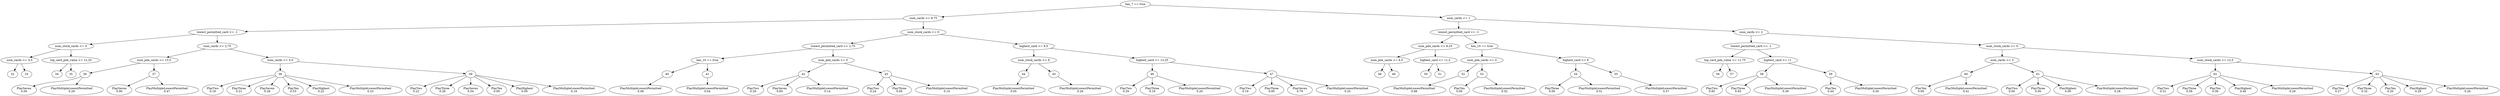 digraph Tree {
node1 [label="has_7 == true"];
node2 [label="num_cards <= 8,75"];
node4 [label="lowest_permitted_card <= -1"];
node8 [label="num_stock_cards <= 0"];
node16 [label="num_cards <= 4,5"];
node32 [label="32"];
node33 [label="33"];
node17 [label="top_card_pile_value <= 12,25"];
node34 [label="34"];
node35 [label="35"];
node9 [label="num_cards <= 2,75"];
node18 [label="num_pile_cards <= 13,5"];
node36 [label="36"];
node128 [label="PlaySeven\n0.00"];
node135 [label="PlayMultipleLowestPermitted\n0.29"];
node37 [label="37"];
node143 [label="PlaySeven\n0.90"];
node150 [label="PlayMultipleLowestPermitted\n0.47"];
node19 [label="num_cards <= 5,5"];
node38 [label="38"];
node154 [label="PlayTwo\n0.18"];
node156 [label="PlayThree\n0.21"];
node158 [label="PlaySeven\n0.28"];
node160 [label="PlayTen\n0.53"];
node162 [label="PlayHighest\n0.22"];
node165 [label="PlayMultipleLowestPermitted\n0.23"];
node39 [label="39"];
node169 [label="PlayTwo\n0.22"];
node171 [label="PlayThree\n0.28"];
node173 [label="PlaySeven\n0.54"];
node175 [label="PlayTen\n0.00"];
node177 [label="PlayHighest\n0.00"];
node180 [label="PlayMultipleLowestPermitted\n0.19"];
node5 [label="num_stock_cards <= 0"];
node10 [label="lowest_permitted_card <= 2,75"];
node20 [label="has_10 == true"];
node40 [label="40"];
node195 [label="PlayMultipleLowestPermitted\n0.08"];
node41 [label="41"];
node210 [label="PlayMultipleLowestPermitted\n0.04"];
node21 [label="num_pile_cards <= 0"];
node42 [label="42"];
node214 [label="PlayTwo\n0.29"];
node218 [label="PlaySeven\n0.85"];
node225 [label="PlayMultipleLowestPermitted\n0.14"];
node43 [label="43"];
node229 [label="PlayTwo\n0.24"];
node231 [label="PlayThree\n0.00"];
node240 [label="PlayMultipleLowestPermitted\n0.10"];
node11 [label="highest_card <= 9,5"];
node22 [label="num_stock_cards <= 9"];
node44 [label="44"];
node255 [label="PlayMultipleLowestPermitted\n0.05"];
node45 [label="45"];
node270 [label="PlayMultipleLowestPermitted\n0.26"];
node23 [label="highest_card <= 13,25"];
node46 [label="46"];
node274 [label="PlayTwo\n0.29"];
node276 [label="PlayThree\n0.19"];
node285 [label="PlayMultipleLowestPermitted\n0.20"];
node47 [label="47"];
node289 [label="PlayTwo\n0.19"];
node291 [label="PlayThree\n0.85"];
node293 [label="PlaySeven\n0.79"];
node300 [label="PlayMultipleLowestPermitted\n0.25"];
node3 [label="num_cards <= 1"];
node6 [label="lowest_permitted_card <= -1"];
node12 [label="num_pile_cards <= 8,25"];
node24 [label="num_pile_cards <= 4,5"];
node48 [label="48"];
node49 [label="49"];
node25 [label="highest_card <= 11,5"];
node50 [label="50"];
node51 [label="51"];
node13 [label="has_10 == true"];
node26 [label="num_pile_cards <= 0"];
node52 [label="52"];
node375 [label="PlayMultipleLowestPermitted\n0.88"];
node53 [label="53"];
node385 [label="PlayTen\n0.00"];
node390 [label="PlayMultipleLowestPermitted\n0.52"];
node27 [label="highest_card <= 8"];
node54 [label="54"];
node396 [label="PlayThree\n0.00"];
node405 [label="PlayMultipleLowestPermitted\n0.51"];
node55 [label="55"];
node420 [label="PlayMultipleLowestPermitted\n0.57"];
node7 [label="num_cards <= 2"];
node14 [label="lowest_permitted_card <= -1"];
node28 [label="top_card_pile_value <= 11,75"];
node56 [label="56"];
node57 [label="57"];
node29 [label="highest_card <= 11"];
node58 [label="58"];
node454 [label="PlayTwo\n0.85"];
node456 [label="PlayThree\n0.93"];
node465 [label="PlayMultipleLowestPermitted\n0.39"];
node59 [label="59"];
node475 [label="PlayTen\n0.44"];
node480 [label="PlayMultipleLowestPermitted\n0.50"];
node15 [label="num_stock_cards <= 0"];
node30 [label="num_cards <= 3"];
node60 [label="60"];
node490 [label="PlayTen\n0.00"];
node495 [label="PlayMultipleLowestPermitted\n0.41"];
node61 [label="61"];
node499 [label="PlayTwo\n0.00"];
node501 [label="PlayThree\n0.00"];
node507 [label="PlayHighest\n0.00"];
node510 [label="PlayMultipleLowestPermitted\n0.28"];
node31 [label="num_stock_cards <= 12,5"];
node62 [label="62"];
node514 [label="PlayTwo\n0.31"];
node516 [label="PlayThree\n0.56"];
node520 [label="PlayTen\n0.38"];
node522 [label="PlayHighest\n0.40"];
node525 [label="PlayMultipleLowestPermitted\n0.29"];
node63 [label="63"];
node529 [label="PlayTwo\n0.27"];
node531 [label="PlayThree\n0.32"];
node535 [label="PlayTen\n0.20"];
node537 [label="PlayHighest\n0.29"];
node540 [label="PlayMultipleLowestPermitted\n0.26"];
node1 -> node2;
node2 -> node4;
node4 -> node8;
node8 -> node16;
node16 -> node32;
node16 -> node33;
node8 -> node17;
node17 -> node34;
node17 -> node35;
node4 -> node9;
node9 -> node18;
node18 -> node36;
node36 -> node128;
node36 -> node135;
node18 -> node37;
node37 -> node143;
node37 -> node150;
node9 -> node19;
node19 -> node38;
node38 -> node154;
node38 -> node156;
node38 -> node158;
node38 -> node160;
node38 -> node162;
node38 -> node165;
node19 -> node39;
node39 -> node169;
node39 -> node171;
node39 -> node173;
node39 -> node175;
node39 -> node177;
node39 -> node180;
node2 -> node5;
node5 -> node10;
node10 -> node20;
node20 -> node40;
node40 -> node195;
node20 -> node41;
node41 -> node210;
node10 -> node21;
node21 -> node42;
node42 -> node214;
node42 -> node218;
node42 -> node225;
node21 -> node43;
node43 -> node229;
node43 -> node231;
node43 -> node240;
node5 -> node11;
node11 -> node22;
node22 -> node44;
node44 -> node255;
node22 -> node45;
node45 -> node270;
node11 -> node23;
node23 -> node46;
node46 -> node274;
node46 -> node276;
node46 -> node285;
node23 -> node47;
node47 -> node289;
node47 -> node291;
node47 -> node293;
node47 -> node300;
node1 -> node3;
node3 -> node6;
node6 -> node12;
node12 -> node24;
node24 -> node48;
node24 -> node49;
node12 -> node25;
node25 -> node50;
node25 -> node51;
node6 -> node13;
node13 -> node26;
node26 -> node52;
node52 -> node375;
node26 -> node53;
node53 -> node385;
node53 -> node390;
node13 -> node27;
node27 -> node54;
node54 -> node396;
node54 -> node405;
node27 -> node55;
node55 -> node420;
node3 -> node7;
node7 -> node14;
node14 -> node28;
node28 -> node56;
node28 -> node57;
node14 -> node29;
node29 -> node58;
node58 -> node454;
node58 -> node456;
node58 -> node465;
node29 -> node59;
node59 -> node475;
node59 -> node480;
node7 -> node15;
node15 -> node30;
node30 -> node60;
node60 -> node490;
node60 -> node495;
node30 -> node61;
node61 -> node499;
node61 -> node501;
node61 -> node507;
node61 -> node510;
node15 -> node31;
node31 -> node62;
node62 -> node514;
node62 -> node516;
node62 -> node520;
node62 -> node522;
node62 -> node525;
node31 -> node63;
node63 -> node529;
node63 -> node531;
node63 -> node535;
node63 -> node537;
node63 -> node540;
}
